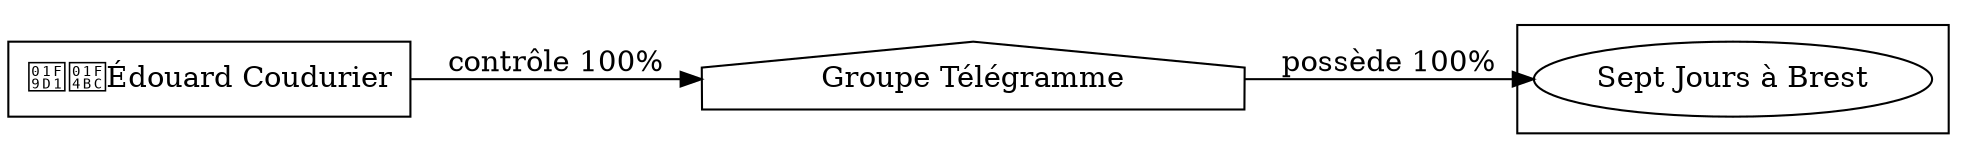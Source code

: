 digraph {
  rankdir=LR;
  subgraph roots {
    
      "edouard-coudurier-266"[label="🧑‍💼Édouard Coudurier" shape=box]
    
  }

  
    "groupe-telegramme-267"[label="Groupe Télégramme" shape=house]
  

  subgraph clusterLeaves {
    
      "sept-jours-a-brest-273"[label="Sept Jours à Brest"]
    
  }

  
    "groupe-telegramme-267" -> "sept-jours-a-brest-273" [
      label="possède 100%"
    ]
  
    "edouard-coudurier-266" -> "groupe-telegramme-267" [
      label="contrôle 100%"
    ]
  
}
